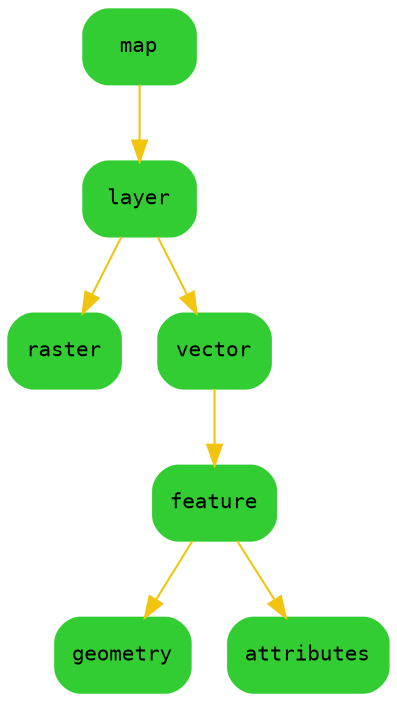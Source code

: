 digraph vector{
    fontname="Consolas";
    fontsize=10;

    node [shape="Mrecord", fontname="Consolas", fontsize=10];
    edge [color="#F1C40F", fontname="Consolas", fontsize=10];

    node [style="filled", color="limegreen"]

    map -> layer;
    layer -> raster;
    layer -> vector;

    vector -> feature;
    feature -> geometry;
    feature -> attributes;
}
